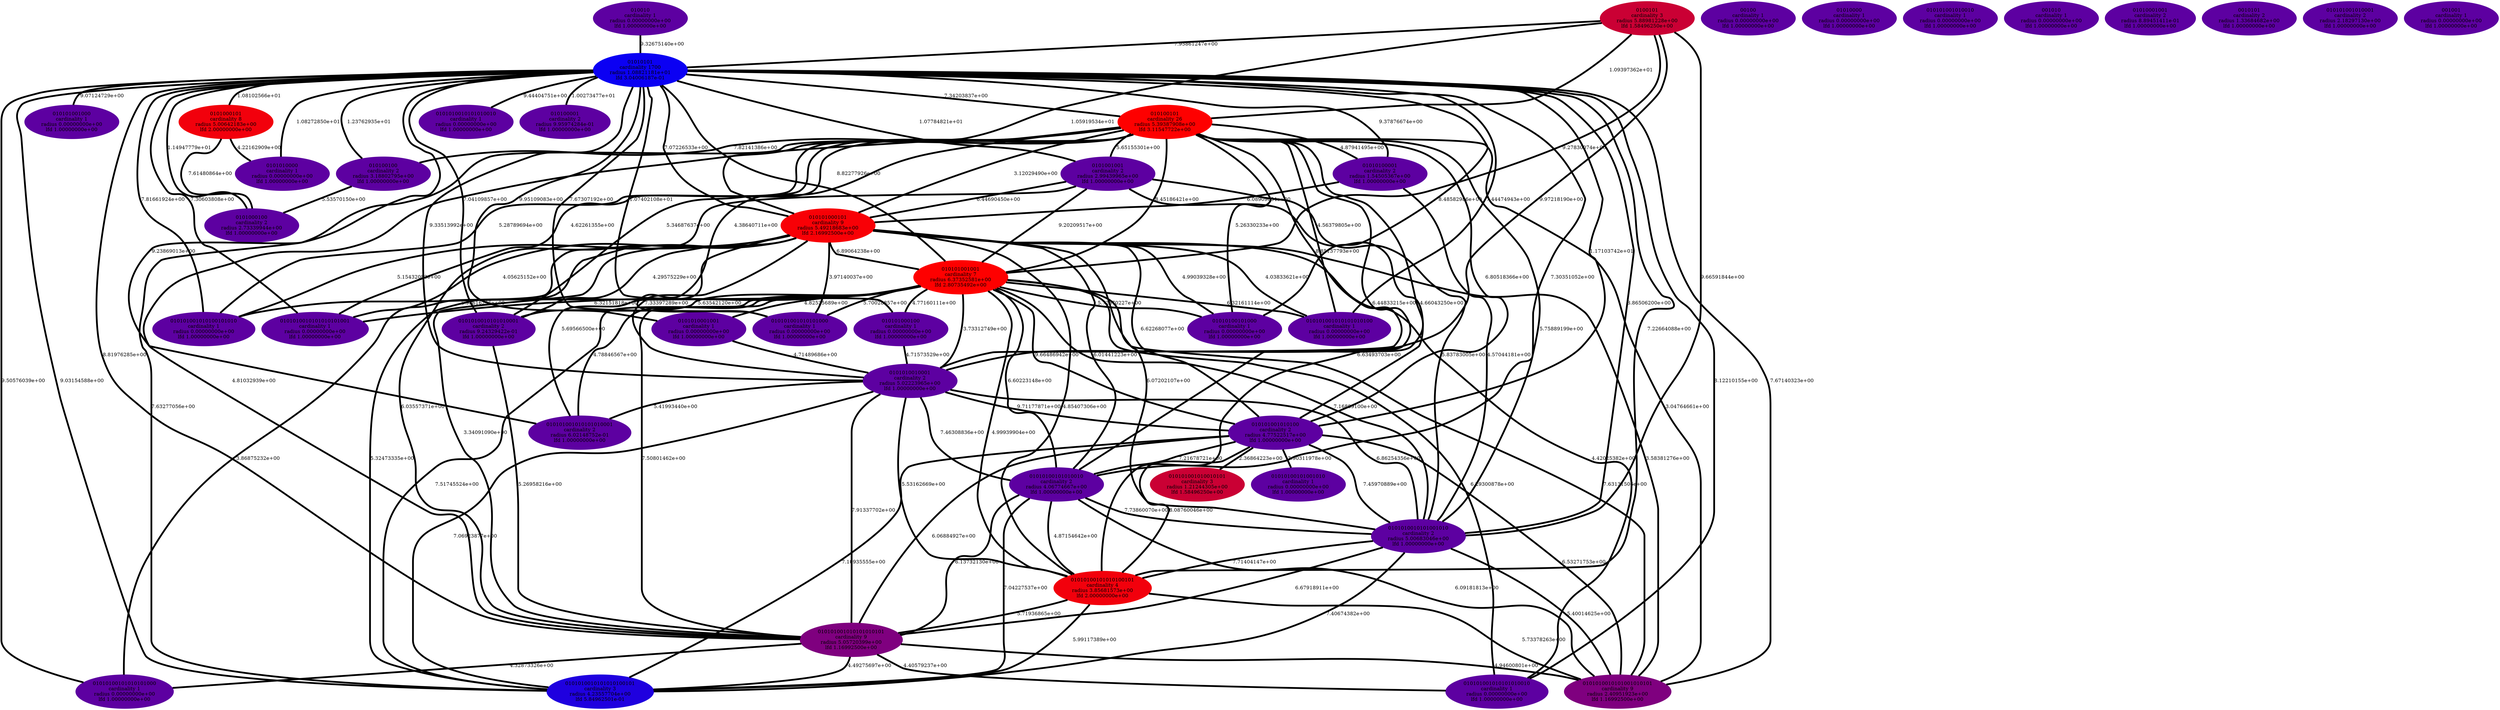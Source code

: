 graph cluster_cardinality_optimal_30 {
    edge[style=solid, penwidth="5", labeldistance="10"]
    0101001001 [label="0101001001\ncardinality 2\nradius 2.99439965e+00\nlfd 1.00000000e+00", color="#5D00A1", style="filled"]
    010100001 [label="010100001\ncardinality 2\nradius 9.95974284e-01\nlfd 1.00000000e+00", color="#5D00A1", style="filled"]
    010100100 [label="010100100\ncardinality 2\nradius 3.18802795e+00\nlfd 1.00000000e+00", color="#5D00A1", style="filled"]
    010101001010101010100 [label="010101001010101010100\ncardinality 1\nradius 0.00000000e+00\nlfd 1.00000000e+00", color="#5D00A1", style="filled"]
    0101010010001 [label="0101010010001\ncardinality 2\nradius 5.02223965e+00\nlfd 1.00000000e+00", color="#5D00A1", style="filled"]
    010101001010010101 [label="010101001010010101\ncardinality 3\nradius 1.21244305e+00\nlfd 1.58496250e+00", color="#CA0034", style="filled"]
    0101010001001 [label="0101010001001\ncardinality 1\nradius 0.00000000e+00\nlfd 1.00000000e+00", color="#5D00A1", style="filled"]
    00100 [label="00100\ncardinality 1\nradius 0.00000000e+00\nlfd 1.00000000e+00", color="#5D00A1", style="filled"]
    010101001010100 [label="010101001010100\ncardinality 2\nradius 4.77522517e+00\nlfd 1.00000000e+00", color="#5D00A1", style="filled"]
    0101010000 [label="0101010000\ncardinality 1\nradius 0.00000000e+00\nlfd 1.00000000e+00", color="#5D00A1", style="filled"]
    010101001010101010010 [label="010101001010101010010\ncardinality 1\nradius 0.00000000e+00\nlfd 1.00000000e+00", color="#5D00A1", style="filled"]
    01010000 [label="01010000\ncardinality 1\nradius 0.00000000e+00\nlfd 1.00000000e+00", color="#5D00A1", style="filled"]
    010101001010101010001 [label="010101001010101010001\ncardinality 2\nradius 6.02148752e-01\nlfd 1.00000000e+00", color="#5D00A1", style="filled"]
    010101001000 [label="010101001000\ncardinality 1\nradius 0.00000000e+00\nlfd 1.00000000e+00", color="#5D00A1", style="filled"]
    0101010010101001010 [label="0101010010101001010\ncardinality 2\nradius 5.00683046e+00\nlfd 1.00000000e+00", color="#5D00A1", style="filled"]
    0101010010101010001 [label="0101010010101010001\ncardinality 2\nradius 9.24329422e-01\nlfd 1.00000000e+00", color="#5D00A1", style="filled"]
    010010 [label="010010\ncardinality 1\nradius 0.00000000e+00\nlfd 1.00000000e+00", color="#5D00A1", style="filled"]
    0101010010101010101001 [label="0101010010101010101001\ncardinality 1\nradius 0.00000000e+00\nlfd 1.00000000e+00", color="#5D00A1", style="filled"]
    0101000100 [label="0101000100\ncardinality 2\nradius 2.73339944e+00\nlfd 1.00000000e+00", color="#5D00A1", style="filled"]
    01010100001 [label="01010100001\ncardinality 2\nradius 1.54505367e+00\nlfd 1.00000000e+00", color="#5D00A1", style="filled"]
    010101001010010 [label="010101001010010\ncardinality 1\nradius 0.00000000e+00\nlfd 1.00000000e+00", color="#5D00A1", style="filled"]
    01010100101010101000 [label="01010100101010101000\ncardinality 1\nradius 0.00000000e+00\nlfd 1.00000000e+00", color="#5D00A1", style="filled"]
    0101000101 [label="0101000101\ncardinality 8\nradius 5.00642183e+00\nlfd 2.00000000e+00", color="#F2000C", style="filled"]
    0101010010101010100101 [label="0101010010101010100101\ncardinality 3\nradius 4.23557704e+00\nlfd 5.84962501e-01", color="#1F00DF", style="filled"]
    001010 [label="001010\ncardinality 1\nradius 0.00000000e+00\nlfd 1.00000000e+00", color="#5D00A1", style="filled"]
    01010101 [label="01010101\ncardinality 1700\nradius 1.08821181e+01\nlfd 3.04006187e-01", color="#0B00F3", style="filled"]
    010101001010101000 [label="010101001010101000\ncardinality 1\nradius 0.00000000e+00\nlfd 1.00000000e+00", color="#5D00A1", style="filled"]
    010101001001 [label="010101001001\ncardinality 7\nradius 6.37352581e+00\nlfd 2.80735492e+00", color="#FE0000", style="filled"]
    01010001001 [label="01010001001\ncardinality 2\nradius 8.89451411e-01\nlfd 1.00000000e+00", color="#5D00A1", style="filled"]
    01010100101000 [label="01010100101000\ncardinality 1\nradius 0.00000000e+00\nlfd 1.00000000e+00", color="#5D00A1", style="filled"]
    01010100101010010 [label="01010100101010010\ncardinality 2\nradius 4.06774667e+00\nlfd 1.00000000e+00", color="#5D00A1", style="filled"]
    010101001010100101010 [label="010101001010100101010\ncardinality 1\nradius 0.00000000e+00\nlfd 1.00000000e+00", color="#5D00A1", style="filled"]
    0101010010101001010101 [label="0101010010101001010101\ncardinality 9\nradius 2.40951923e+00\nlfd 1.16992500e+00", color="#7F007F", style="filled"]
    0100101 [label="0100101\ncardinality 3\nradius 5.88981228e+00\nlfd 1.58496250e+00", color="#CA0034", style="filled"]
    0010101 [label="0010101\ncardinality 2\nradius 1.33684682e+00\nlfd 1.00000000e+00", color="#5D00A1", style="filled"]
    010101001010001 [label="010101001010001\ncardinality 2\nradius 2.18297130e+00\nlfd 1.00000000e+00", color="#5D00A1", style="filled"]
    0101010010101010010 [label="0101010010101010010\ncardinality 1\nradius 0.00000000e+00\nlfd 1.00000000e+00", color="#5D00A1", style="filled"]
    010101000101 [label="010101000101\ncardinality 9\nradius 5.49218683e+00\nlfd 2.16992500e+00", color="#F80006", style="filled"]
    010101000100 [label="010101000100\ncardinality 1\nradius 0.00000000e+00\nlfd 1.00000000e+00", color="#5D00A1", style="filled"]
    01010100101010100101 [label="01010100101010100101\ncardinality 4\nradius 3.85681573e+00\nlfd 2.00000000e+00", color="#F2000C", style="filled"]
    010100101 [label="010100101\ncardinality 26\nradius 5.39387908e+00\nlfd 3.11547722e+00", color="#FE0000", style="filled"]
    001001 [label="001001\ncardinality 1\nradius 0.00000000e+00\nlfd 1.00000000e+00", color="#5D00A1", style="filled"]
    01010100101001010 [label="01010100101001010\ncardinality 1\nradius 0.00000000e+00\nlfd 1.00000000e+00", color="#5D00A1", style="filled"]
    010101001010101010101 [label="010101001010101010101\ncardinality 9\nradius 5.05720399e+00\nlfd 1.16992500e+00", color="#7F007F", style="filled"]
    01010101 -- 010101000100 [label="1.07402108e+01"]
    010101001001 -- 010101001010101000 [label="5.70028857e+00"]
    010100101 -- 010101001010101010101 [label="4.81032939e+00"]
    01010101 -- 0101010000 [label="1.08272850e+01"]
    010101000101 -- 010101001010101010100 [label="4.03833621e+00"]
    010100101 -- 01010100101010010 [label="6.44833215e+00"]
    01010101 -- 01010100101010101000 [label="9.50576039e+00"]
    010101000101 -- 0101010010101001010101 [label="3.58381276e+00"]
    010100101 -- 010101001010100101010 [label="5.28789694e+00"]
    010100100 -- 0101000100 [label="5.53570150e+00"]
    010100101 -- 0101010010101010101001 [label="4.62261355e+00"]
    010100101 -- 010101001010100 [label="6.80518366e+00"]
    0101000101 -- 0101010000 [label="4.22162909e+00"]
    010101000101 -- 010101001010101010010 [label="4.42025382e+00"]
    01010101 -- 0101000100 [label="1.14947779e+01"]
    01010101 -- 01010100001 [label="9.37876674e+00"]
    010101001001 -- 0101010010101001010 [label="7.16889100e+00"]
    01010101 -- 010101001010101010010 [label="8.12210155e+00"]
    010101000101 -- 010101001010101000 [label="3.97140037e+00"]
    010101001001 -- 0101010010101010001 [label="5.63542120e+00"]
    010101000101 -- 010101001010101010001 [label="5.69566500e+00"]
    010100101 -- 01010100001 [label="4.87941495e+00"]
    01010101 -- 010100101 [label="7.34203837e+00"]
    0101001001 -- 010101001010101010101 [label="6.03557371e+00"]
    010101001010100 -- 0101010010101010100101 [label="7.10935555e+00"]
    010101001001 -- 0101010010001 [label="3.73312749e+00"]
    01010101 -- 0101000101 [label="1.08102566e+01"]
    01010101 -- 010101001010100101010 [label="7.81661924e+00"]
    01010100101010010 -- 0101010010101001010 [label="7.73860070e+00"]
    0100101 -- 01010101 [label="7.95861247e+00"]
    010101001010101010101 -- 0101010010101001010101 [label="4.94600801e+00"]
    01010101 -- 010101001000 [label="9.07124729e+00"]
    01010101 -- 010101001010101010001 [label="9.23869013e+00"]
    01010100101010100101 -- 010101001010101010101 [label="5.71936865e+00"]
    010101000101 -- 010101001010101010101 [label="3.34091090e+00"]
    01010100101010010 -- 010101001010101010101 [label="6.13732130e+00"]
    010101001010100 -- 0101010010101001010 [label="7.45970889e+00"]
    01010101 -- 010101001010101010101 [label="8.81976285e+00"]
    01010101 -- 0101010010101001010101 [label="7.67140323e+00"]
    010101000101 -- 01010100101010101000 [label="3.86875232e+00"]
    010100101 -- 0101010010101001010 [label="5.75889199e+00"]
    010101000101 -- 01010100101000 [label="4.99039328e+00"]
    010101001001 -- 0101010010101001010101 [label="7.63131506e+00"]
    0101010010001 -- 010101001010101010101 [label="7.91337702e+00"]
    010101001001 -- 01010100101010010 [label="6.60223148e+00"]
    01010101 -- 010101001010101010100 [label="7.44474943e+00"]
    010101000101 -- 0101010010001 [label="7.33397289e+00"]
    01010100101010010 -- 0101010010101010100101 [label="7.04227537e+00"]
    010101001001 -- 0101010010101010101001 [label="6.32151818e+00"]
    01010101 -- 01010100101000 [label="8.48582986e+00"]
    010101001001 -- 0101010010101010100101 [label="7.51745524e+00"]
    0101010010101001010 -- 010101001010101010101 [label="6.67918911e+00"]
    0101010010101001010 -- 0101010010101001010101 [label="5.40014625e+00"]
    010101000101 -- 010101001010100 [label="6.62268077e+00"]
    01010100001 -- 0101010010101001010 [label="4.57044181e+00"]
    010101000101 -- 0101010010101010001 [label="4.29575229e+00"]
    0101010010101001010 -- 0101010010101010100101 [label="7.40674382e+00"]
    01010101 -- 0101010010101010010 [label="9.44404751e+00"]
    0101010010101001010 -- 01010100101010100101 [label="7.71404147e+00"]
    010101000101 -- 0101010010101010100101 [label="5.32473335e+00"]
    01010100101010010 -- 0101010010101001010101 [label="6.09181813e+00"]
    010101000101 -- 01010100101010100101 [label="4.85407306e+00"]
    0101010010001 -- 01010100101010010 [label="7.46308836e+00"]
    010101000101 -- 01010100101010010 [label="6.01441223e+00"]
    01010100101010100101 -- 0101010010101010100101 [label="5.99117389e+00"]
    010100101 -- 010100100 [label="7.82141386e+00"]
    010010 -- 01010101 [label="9.32675140e+00"]
    01010101 -- 0101010010101010001 [label="7.04109857e+00"]
    0101010010001 -- 010101001010100 [label="9.71177871e+00"]
    010101001001 -- 010101001010101010001 [label="4.78846567e+00"]
    010100101 -- 0101010010101010001 [label="5.34687637e+00"]
    01010101 -- 0101010010101010100101 [label="9.03154588e+00"]
    01010101 -- 010100100 [label="1.23762935e+01"]
    0101001001 -- 010101001010100 [label="4.66043250e+00"]
    0100101 -- 0101010010101001010 [label="9.66591844e+00"]
    010100101 -- 01010100101000 [label="5.26330233e+00"]
    010101000100 -- 0101010010001 [label="4.71573529e+00"]
    010101001001 -- 0101010001001 [label="4.82535689e+00"]
    010101001010100 -- 01010100101010010 [label="7.21678721e+00"]
    0100101 -- 010101000101 [label="1.05919534e+01"]
    01010101 -- 0101001001 [label="1.07784821e+01"]
    0101010010001 -- 010101001010101010001 [label="5.41993440e+00"]
    0100101 -- 0101010010001 [label="9.97218190e+00"]
    0101010010001 -- 0101010010101010100101 [label="7.06923877e+00"]
    0101010010001 -- 01010100101010100101 [label="5.53162669e+00"]
    01010100101010100101 -- 0101010010101001010101 [label="5.73378263e+00"]
    010100101 -- 0101001001 [label="5.65155301e+00"]
    010101001010100 -- 010101001010010101 [label="2.36864223e+00"]
    010100101 -- 010101001010101010100 [label="4.56379805e+00"]
    01010101 -- 010101000101 [label="7.07226533e+00"]
    01010101 -- 01010100101010100101 [label="7.22664088e+00"]
    010101001001 -- 010101000100 [label="4.77160111e+00"]
    010101000101 -- 0101010010101010101001 [label="4.05625152e+00"]
    01010101 -- 010101001010100 [label="1.17103742e+01"]
    010100101 -- 0101010010101010100101 [label="7.63277056e+00"]
    010101001010101010101 -- 01010100101010101000 [label="4.32873326e+00"]
    010100101 -- 0101010010101001010101 [label="3.04764661e+00"]
    010101001001 -- 010101001010101010100 [label="6.32161114e+00"]
    010101001001 -- 010101001010100101010 [label="5.98616296e+00"]
    010100101 -- 01010100101010100101 [label="6.63493703e+00"]
    010101001010100 -- 010101001010101010101 [label="6.06884927e+00"]
    01010101 -- 01010100101010010 [label="7.30351052e+00"]
    0101010001001 -- 0101010010001 [label="4.71489686e+00"]
    010101000101 -- 010101001010100101010 [label="5.15432083e+00"]
    0101001001 -- 010101000101 [label="6.44690450e+00"]
    01010100101010010 -- 01010100101010100101 [label="4.87154642e+00"]
    01010101 -- 0101010010101001010 [label="8.86506200e+00"]
    01010101 -- 010100001 [label="1.00273477e+01"]
    010101001010101010101 -- 0101010010101010100101 [label="4.49275697e+00"]
    0100101 -- 010101001001 [label="9.27830074e+00"]
    010100101 -- 010101000101 [label="3.12029490e+00"]
    0100101 -- 010100101 [label="1.09397362e+01"]
    010101000101 -- 0101010010101001010 [label="6.07202107e+00"]
    0101000101 -- 0101000100 [label="7.61480864e+00"]
    0101001001 -- 010101001001 [label="9.20209517e+00"]
    010101001010100 -- 01010100101010100101 [label="8.08760046e+00"]
    0101001001 -- 0101010010101001010 [label="5.83783005e+00"]
    01010101 -- 0101010010101010101001 [label="7.30603808e+00"]
    0101010010001 -- 0101010010101001010 [label="6.86254356e+00"]
    010101001001 -- 010101001010101010101 [label="7.50801462e+00"]
    010101001001 -- 01010100101010100101 [label="4.99939904e+00"]
    010101001001 -- 010101001010101010010 [label="6.29300878e+00"]
    01010101 -- 010101001010101000 [label="7.67307192e+00"]
    010101001010101010101 -- 010101001010101010010 [label="4.40579237e+00"]
    01010101 -- 010101001001 [label="8.82277926e+00"]
    0101010010101010001 -- 010101001010101010101 [label="5.26958216e+00"]
    010100101 -- 010101001010101000 [label="4.38640711e+00"]
    010101001010100 -- 0101010010101001010101 [label="6.53271753e+00"]
    010101001010100 -- 01010100101001010 [label="3.90311978e+00"]
    01010100001 -- 010101000101 [label="6.08909054e+00"]
    010101001001 -- 010101001010100 [label="9.66486942e+00"]
    010100101 -- 0101010010001 [label="8.85137793e+00"]
    010101001001 -- 01010100101000 [label="5.72870227e+00"]
    010101000101 -- 010101001001 [label="6.89064238e+00"]
    010100101 -- 010101001001 [label="8.45186421e+00"]
    01010101 -- 0101010010001 [label="9.33513992e+00"]
    01010101 -- 0101010001001 [label="9.95109083e+00"]
}
